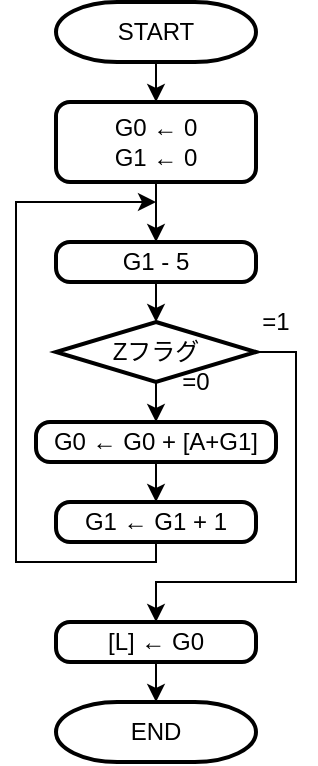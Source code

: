 <mxfile version="13.9.9" type="device"><diagram id="C5RBs43oDa-KdzZeNtuy" name="Page-1"><mxGraphModel dx="1106" dy="804" grid="1" gridSize="10" guides="1" tooltips="1" connect="1" arrows="1" fold="1" page="1" pageScale="1" pageWidth="827" pageHeight="1169" math="0" shadow="0"><root><mxCell id="WIyWlLk6GJQsqaUBKTNV-0"/><mxCell id="WIyWlLk6GJQsqaUBKTNV-1" parent="WIyWlLk6GJQsqaUBKTNV-0"/><mxCell id="jq15zNKk5ES5tVdEKjjl-12" style="edgeStyle=orthogonalEdgeStyle;rounded=0;orthogonalLoop=1;jettySize=auto;html=1;exitX=0.5;exitY=1;exitDx=0;exitDy=0;exitPerimeter=0;entryX=0.5;entryY=0;entryDx=0;entryDy=0;" parent="WIyWlLk6GJQsqaUBKTNV-1" source="jq15zNKk5ES5tVdEKjjl-0" target="jq15zNKk5ES5tVdEKjjl-1" edge="1"><mxGeometry relative="1" as="geometry"/></mxCell><mxCell id="jq15zNKk5ES5tVdEKjjl-0" value="START" style="strokeWidth=2;html=1;shape=mxgraph.flowchart.terminator;whiteSpace=wrap;" parent="WIyWlLk6GJQsqaUBKTNV-1" vertex="1"><mxGeometry x="270" y="80" width="100" height="30" as="geometry"/></mxCell><mxCell id="hKb3jo4G7V9Nbyj04JH1-3" style="edgeStyle=orthogonalEdgeStyle;rounded=0;orthogonalLoop=1;jettySize=auto;html=1;exitX=0.5;exitY=1;exitDx=0;exitDy=0;entryX=0.5;entryY=0;entryDx=0;entryDy=0;" parent="WIyWlLk6GJQsqaUBKTNV-1" source="jq15zNKk5ES5tVdEKjjl-1" target="jq15zNKk5ES5tVdEKjjl-2" edge="1"><mxGeometry relative="1" as="geometry"/></mxCell><mxCell id="jq15zNKk5ES5tVdEKjjl-1" value="G0 ← 0&lt;br&gt;G1 ← 0" style="rounded=1;whiteSpace=wrap;html=1;absoluteArcSize=1;arcSize=14;strokeWidth=2;" parent="WIyWlLk6GJQsqaUBKTNV-1" vertex="1"><mxGeometry x="270" y="130" width="100" height="40" as="geometry"/></mxCell><mxCell id="hKb3jo4G7V9Nbyj04JH1-4" style="edgeStyle=orthogonalEdgeStyle;rounded=0;orthogonalLoop=1;jettySize=auto;html=1;exitX=0.5;exitY=1;exitDx=0;exitDy=0;entryX=0.5;entryY=0;entryDx=0;entryDy=0;entryPerimeter=0;" parent="WIyWlLk6GJQsqaUBKTNV-1" source="jq15zNKk5ES5tVdEKjjl-2" target="jq15zNKk5ES5tVdEKjjl-7" edge="1"><mxGeometry relative="1" as="geometry"/></mxCell><mxCell id="jq15zNKk5ES5tVdEKjjl-2" value="G1 - 5" style="rounded=1;whiteSpace=wrap;html=1;absoluteArcSize=1;arcSize=14;strokeWidth=2;" parent="WIyWlLk6GJQsqaUBKTNV-1" vertex="1"><mxGeometry x="270" y="200" width="100" height="20" as="geometry"/></mxCell><mxCell id="7-ZF5nRYip1DLw4C5euG-0" style="edgeStyle=orthogonalEdgeStyle;rounded=0;orthogonalLoop=1;jettySize=auto;html=1;exitX=0.5;exitY=1;exitDx=0;exitDy=0;" parent="WIyWlLk6GJQsqaUBKTNV-1" source="jq15zNKk5ES5tVdEKjjl-4" target="jq15zNKk5ES5tVdEKjjl-5" edge="1"><mxGeometry relative="1" as="geometry"/></mxCell><mxCell id="jq15zNKk5ES5tVdEKjjl-4" value="G0 ← G0 + [A+G1]" style="rounded=1;whiteSpace=wrap;html=1;absoluteArcSize=1;arcSize=14;strokeWidth=2;" parent="WIyWlLk6GJQsqaUBKTNV-1" vertex="1"><mxGeometry x="260" y="290" width="120" height="20" as="geometry"/></mxCell><mxCell id="hKb3jo4G7V9Nbyj04JH1-2" style="edgeStyle=orthogonalEdgeStyle;rounded=0;orthogonalLoop=1;jettySize=auto;html=1;exitX=0.5;exitY=1;exitDx=0;exitDy=0;" parent="WIyWlLk6GJQsqaUBKTNV-1" source="jq15zNKk5ES5tVdEKjjl-5" edge="1"><mxGeometry relative="1" as="geometry"><mxPoint x="320" y="180" as="targetPoint"/><Array as="points"><mxPoint x="320" y="360"/><mxPoint x="250" y="360"/><mxPoint x="250" y="180"/></Array></mxGeometry></mxCell><mxCell id="jq15zNKk5ES5tVdEKjjl-5" value="G1 ← G1 + 1" style="rounded=1;whiteSpace=wrap;html=1;absoluteArcSize=1;arcSize=14;strokeWidth=2;" parent="WIyWlLk6GJQsqaUBKTNV-1" vertex="1"><mxGeometry x="270" y="330" width="100" height="20" as="geometry"/></mxCell><mxCell id="hKb3jo4G7V9Nbyj04JH1-5" style="edgeStyle=orthogonalEdgeStyle;rounded=0;orthogonalLoop=1;jettySize=auto;html=1;exitX=1;exitY=0.5;exitDx=0;exitDy=0;exitPerimeter=0;entryX=0.5;entryY=0;entryDx=0;entryDy=0;" parent="WIyWlLk6GJQsqaUBKTNV-1" source="jq15zNKk5ES5tVdEKjjl-7" target="-Antn666nxpvsIXU_Cdn-0" edge="1"><mxGeometry relative="1" as="geometry"><Array as="points"><mxPoint x="390" y="255"/><mxPoint x="390" y="370"/><mxPoint x="320" y="370"/></Array><mxPoint x="320" y="390" as="targetPoint"/></mxGeometry></mxCell><mxCell id="hKb3jo4G7V9Nbyj04JH1-6" style="edgeStyle=orthogonalEdgeStyle;rounded=0;orthogonalLoop=1;jettySize=auto;html=1;exitX=0.5;exitY=1;exitDx=0;exitDy=0;exitPerimeter=0;entryX=0.5;entryY=0;entryDx=0;entryDy=0;" parent="WIyWlLk6GJQsqaUBKTNV-1" source="jq15zNKk5ES5tVdEKjjl-7" target="jq15zNKk5ES5tVdEKjjl-4" edge="1"><mxGeometry relative="1" as="geometry"/></mxCell><mxCell id="jq15zNKk5ES5tVdEKjjl-7" value="Zフラグ" style="strokeWidth=2;html=1;shape=mxgraph.flowchart.decision;whiteSpace=wrap;" parent="WIyWlLk6GJQsqaUBKTNV-1" vertex="1"><mxGeometry x="270" y="240" width="100" height="30" as="geometry"/></mxCell><mxCell id="jq15zNKk5ES5tVdEKjjl-19" value="=1" style="text;html=1;strokeColor=none;fillColor=none;align=center;verticalAlign=middle;whiteSpace=wrap;rounded=0;" parent="WIyWlLk6GJQsqaUBKTNV-1" vertex="1"><mxGeometry x="360" y="230" width="40" height="20" as="geometry"/></mxCell><mxCell id="jq15zNKk5ES5tVdEKjjl-20" value="=0" style="text;html=1;strokeColor=none;fillColor=none;align=center;verticalAlign=middle;whiteSpace=wrap;rounded=0;" parent="WIyWlLk6GJQsqaUBKTNV-1" vertex="1"><mxGeometry x="320" y="260" width="40" height="20" as="geometry"/></mxCell><mxCell id="-Antn666nxpvsIXU_Cdn-2" style="edgeStyle=orthogonalEdgeStyle;rounded=0;orthogonalLoop=1;jettySize=auto;html=1;exitX=0.5;exitY=1;exitDx=0;exitDy=0;entryX=0.5;entryY=0;entryDx=0;entryDy=0;entryPerimeter=0;" edge="1" parent="WIyWlLk6GJQsqaUBKTNV-1" source="-Antn666nxpvsIXU_Cdn-0" target="-Antn666nxpvsIXU_Cdn-1"><mxGeometry relative="1" as="geometry"/></mxCell><mxCell id="-Antn666nxpvsIXU_Cdn-0" value="[L] ← G0" style="rounded=1;whiteSpace=wrap;html=1;absoluteArcSize=1;arcSize=14;strokeWidth=2;" vertex="1" parent="WIyWlLk6GJQsqaUBKTNV-1"><mxGeometry x="270" y="390" width="100" height="20" as="geometry"/></mxCell><mxCell id="-Antn666nxpvsIXU_Cdn-1" value="END" style="strokeWidth=2;html=1;shape=mxgraph.flowchart.terminator;whiteSpace=wrap;" vertex="1" parent="WIyWlLk6GJQsqaUBKTNV-1"><mxGeometry x="270" y="430" width="100" height="30" as="geometry"/></mxCell></root></mxGraphModel></diagram></mxfile>